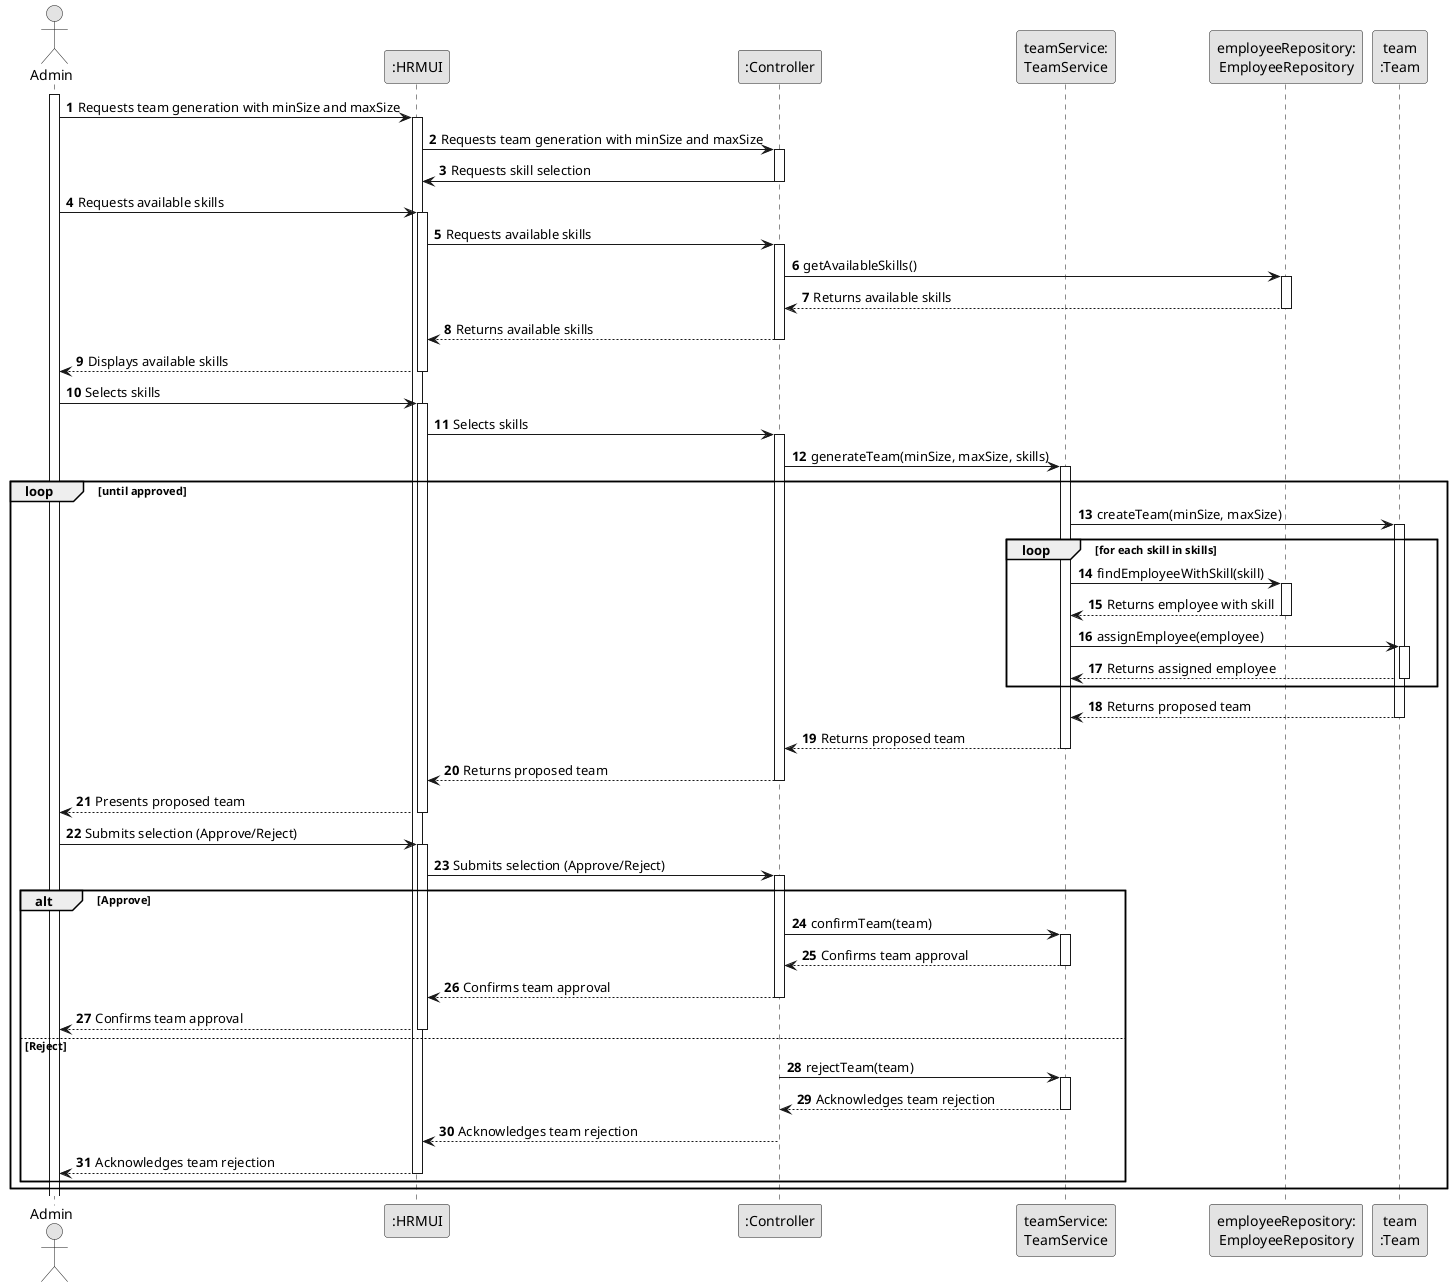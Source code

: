@startuml
skinparam monochrome true
skinparam packageStyle rectangle
skinparam shadowing false

autonumber

actor "Admin" as Admin
participant ":HRMUI" as HRMUI
participant ":Controller" as Controller
participant "teamService:\nTeamService" as TeamService
participant "employeeRepository:\nEmployeeRepository" as EmployeeRepository
participant "team\n:Team" as Team

activate Admin

Admin -> HRMUI : Requests team generation with minSize and maxSize
activate HRMUI

HRMUI -> Controller : Requests team generation with minSize and maxSize
activate Controller

Controller -> HRMUI : Requests skill selection
deactivate Controller

Admin -> HRMUI : Requests available skills
activate HRMUI

HRMUI -> Controller : Requests available skills
activate Controller

Controller -> EmployeeRepository : getAvailableSkills()
activate EmployeeRepository

EmployeeRepository --> Controller : Returns available skills
deactivate EmployeeRepository

Controller --> HRMUI : Returns available skills
deactivate Controller

HRMUI --> Admin : Displays available skills
deactivate HRMUI

Admin -> HRMUI : Selects skills
activate HRMUI

HRMUI -> Controller : Selects skills
activate Controller

Controller -> TeamService : generateTeam(minSize, maxSize, skills)
activate TeamService

loop until approved
    TeamService -> Team : createTeam(minSize, maxSize)
    activate Team

    loop for each skill in skills
        TeamService -> EmployeeRepository : findEmployeeWithSkill(skill)
        activate EmployeeRepository

        EmployeeRepository --> TeamService : Returns employee with skill
        deactivate EmployeeRepository

        TeamService -> Team : assignEmployee(employee)
        activate Team

        Team --> TeamService : Returns assigned employee
        deactivate Team
    end

    Team --> TeamService : Returns proposed team
    deactivate Team

    TeamService --> Controller : Returns proposed team
    deactivate TeamService

    Controller --> HRMUI : Returns proposed team
    deactivate Controller

    HRMUI --> Admin : Presents proposed team
    deactivate HRMUI

    Admin -> HRMUI : Submits selection (Approve/Reject)
    activate HRMUI

    HRMUI -> Controller : Submits selection (Approve/Reject)
    activate Controller

    alt Approve
        Controller -> TeamService : confirmTeam(team)
        activate TeamService

        TeamService --> Controller : Confirms team approval
        deactivate TeamService

        Controller --> HRMUI : Confirms team approval
        deactivate Controller

        HRMUI --> Admin : Confirms team approval
        deactivate HRMUI
    else Reject
        Controller -> TeamService : rejectTeam(team)
        activate TeamService

        TeamService --> Controller : Acknowledges team rejection
        deactivate TeamService

        Controller --> HRMUI : Acknowledges team rejection
        deactivate Controller

        HRMUI --> Admin : Acknowledges team rejection
        deactivate HRMUI
    end
end loop

@enduml